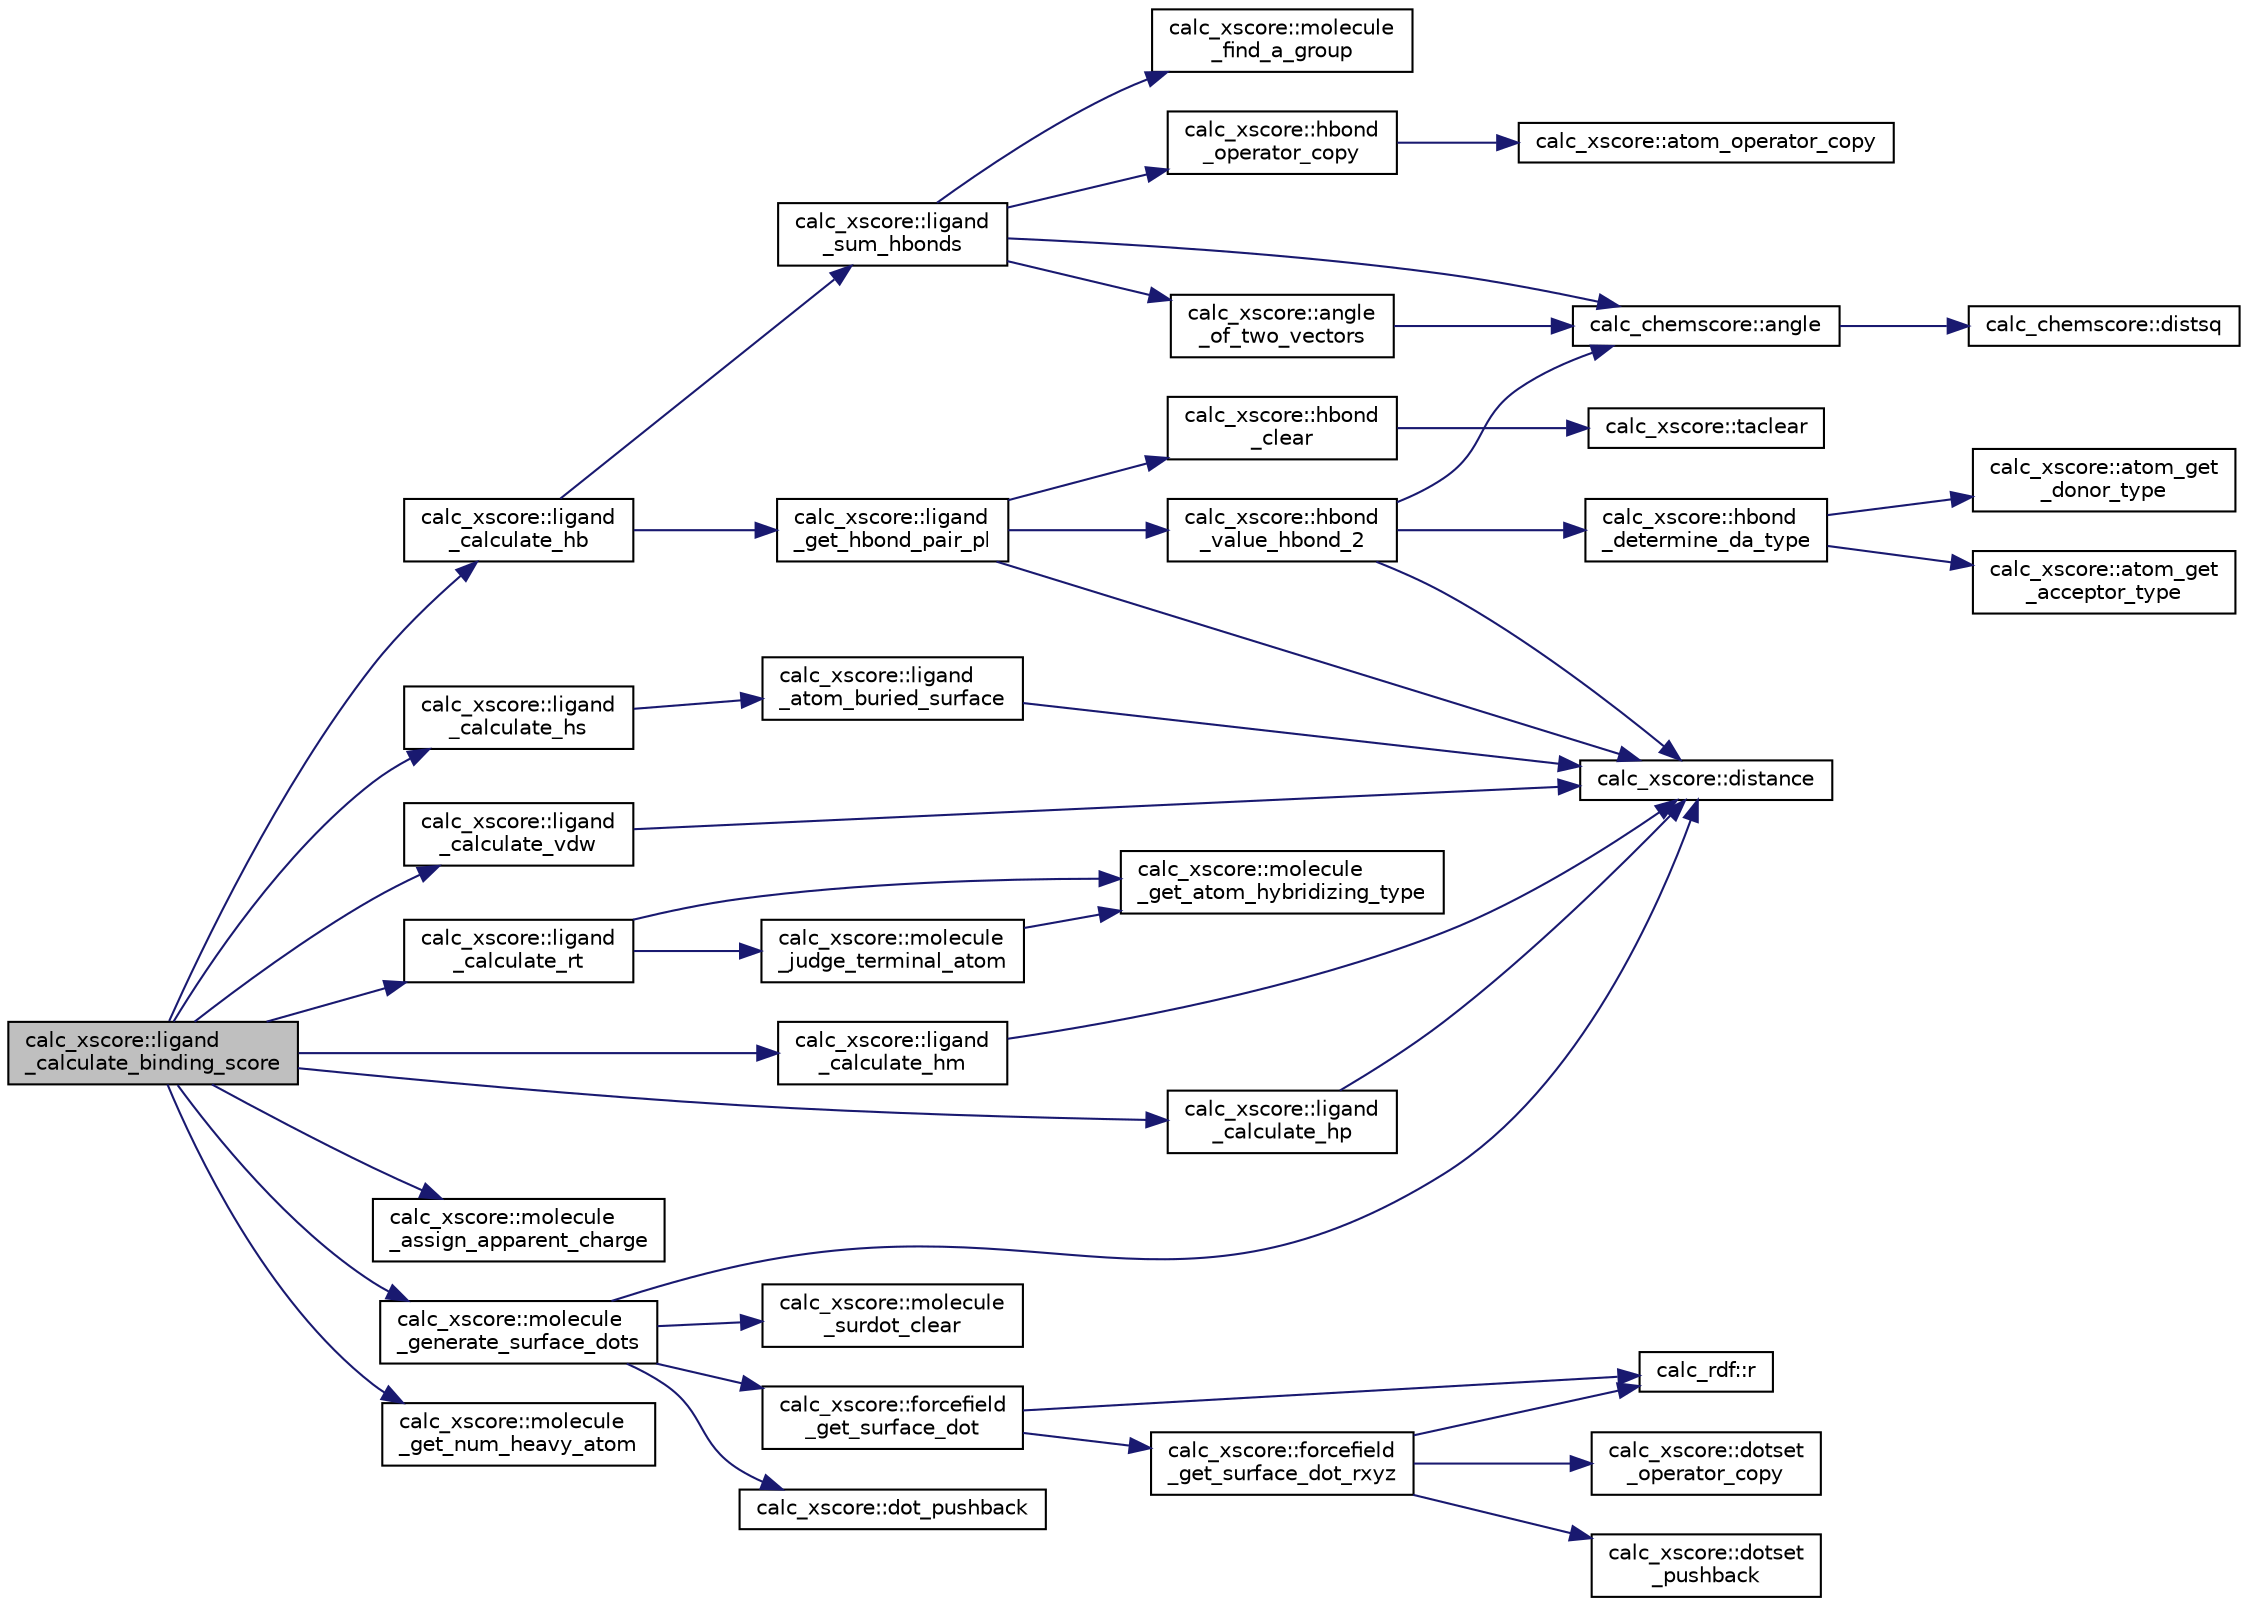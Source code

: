 digraph "calc_xscore::ligand_calculate_binding_score"
{
  edge [fontname="Helvetica",fontsize="10",labelfontname="Helvetica",labelfontsize="10"];
  node [fontname="Helvetica",fontsize="10",shape=record];
  rankdir="LR";
  Node1 [label="calc_xscore::ligand\l_calculate_binding_score",height=0.2,width=0.4,color="black", fillcolor="grey75", style="filled" fontcolor="black"];
  Node1 -> Node2 [color="midnightblue",fontsize="10",style="solid",fontname="Helvetica"];
  Node2 [label="calc_xscore::ligand\l_calculate_hb",height=0.2,width=0.4,color="black", fillcolor="white", style="filled",URL="$classcalc__xscore.html#aec79b7e53911e002ecaae12b252c93e0"];
  Node2 -> Node3 [color="midnightblue",fontsize="10",style="solid",fontname="Helvetica"];
  Node3 [label="calc_xscore::ligand\l_get_hbond_pair_pl",height=0.2,width=0.4,color="black", fillcolor="white", style="filled",URL="$classcalc__xscore.html#ae97596aac5895fa621029e53165c933a"];
  Node3 -> Node4 [color="midnightblue",fontsize="10",style="solid",fontname="Helvetica"];
  Node4 [label="calc_xscore::distance",height=0.2,width=0.4,color="black", fillcolor="white", style="filled",URL="$classcalc__xscore.html#a9549d00bc3dbc987d9161e831a433493"];
  Node3 -> Node5 [color="midnightblue",fontsize="10",style="solid",fontname="Helvetica"];
  Node5 [label="calc_xscore::hbond\l_clear",height=0.2,width=0.4,color="black", fillcolor="white", style="filled",URL="$classcalc__xscore.html#a3f6d53eca56b6cf55437a4430d3fa25f"];
  Node5 -> Node6 [color="midnightblue",fontsize="10",style="solid",fontname="Helvetica"];
  Node6 [label="calc_xscore::taclear",height=0.2,width=0.4,color="black", fillcolor="white", style="filled",URL="$classcalc__xscore.html#a81a2f67d0c792611c8f9f6b6f4e39ef6"];
  Node3 -> Node7 [color="midnightblue",fontsize="10",style="solid",fontname="Helvetica"];
  Node7 [label="calc_xscore::hbond\l_value_hbond_2",height=0.2,width=0.4,color="black", fillcolor="white", style="filled",URL="$classcalc__xscore.html#a0aa62d861bc4489fd6081e0680c156bb"];
  Node7 -> Node8 [color="midnightblue",fontsize="10",style="solid",fontname="Helvetica"];
  Node8 [label="calc_chemscore::angle",height=0.2,width=0.4,color="black", fillcolor="white", style="filled",URL="$classcalc__chemscore.html#a8af51a917f080c281be0bce50c1e6d76"];
  Node8 -> Node9 [color="midnightblue",fontsize="10",style="solid",fontname="Helvetica"];
  Node9 [label="calc_chemscore::distsq",height=0.2,width=0.4,color="black", fillcolor="white", style="filled",URL="$classcalc__chemscore.html#a0538eec23e42416be4896f6501beec20"];
  Node7 -> Node4 [color="midnightblue",fontsize="10",style="solid",fontname="Helvetica"];
  Node7 -> Node10 [color="midnightblue",fontsize="10",style="solid",fontname="Helvetica"];
  Node10 [label="calc_xscore::hbond\l_determine_da_type",height=0.2,width=0.4,color="black", fillcolor="white", style="filled",URL="$classcalc__xscore.html#a33b3bcfd977e5d66722bbfa063081162"];
  Node10 -> Node11 [color="midnightblue",fontsize="10",style="solid",fontname="Helvetica"];
  Node11 [label="calc_xscore::atom_get\l_acceptor_type",height=0.2,width=0.4,color="black", fillcolor="white", style="filled",URL="$classcalc__xscore.html#ae4cd9edeba662e37372e473f30c51f84"];
  Node10 -> Node12 [color="midnightblue",fontsize="10",style="solid",fontname="Helvetica"];
  Node12 [label="calc_xscore::atom_get\l_donor_type",height=0.2,width=0.4,color="black", fillcolor="white", style="filled",URL="$classcalc__xscore.html#a0b94ce79878b2a744552e7b49e404318"];
  Node2 -> Node13 [color="midnightblue",fontsize="10",style="solid",fontname="Helvetica"];
  Node13 [label="calc_xscore::ligand\l_sum_hbonds",height=0.2,width=0.4,color="black", fillcolor="white", style="filled",URL="$classcalc__xscore.html#aea7c036990db363fca0024d160a853bd"];
  Node13 -> Node14 [color="midnightblue",fontsize="10",style="solid",fontname="Helvetica"];
  Node14 [label="calc_xscore::hbond\l_operator_copy",height=0.2,width=0.4,color="black", fillcolor="white", style="filled",URL="$classcalc__xscore.html#a023c3ce3e347ae0ab1c7474e9dd42baa"];
  Node14 -> Node15 [color="midnightblue",fontsize="10",style="solid",fontname="Helvetica"];
  Node15 [label="calc_xscore::atom_operator_copy",height=0.2,width=0.4,color="black", fillcolor="white", style="filled",URL="$classcalc__xscore.html#a9dd11ed74f3ca590352e15c4e0681b37"];
  Node13 -> Node8 [color="midnightblue",fontsize="10",style="solid",fontname="Helvetica"];
  Node13 -> Node16 [color="midnightblue",fontsize="10",style="solid",fontname="Helvetica"];
  Node16 [label="calc_xscore::angle\l_of_two_vectors",height=0.2,width=0.4,color="black", fillcolor="white", style="filled",URL="$classcalc__xscore.html#a6387f872b04fb852070672f3ed284fd1"];
  Node16 -> Node8 [color="midnightblue",fontsize="10",style="solid",fontname="Helvetica"];
  Node13 -> Node17 [color="midnightblue",fontsize="10",style="solid",fontname="Helvetica"];
  Node17 [label="calc_xscore::molecule\l_find_a_group",height=0.2,width=0.4,color="black", fillcolor="white", style="filled",URL="$classcalc__xscore.html#a0e8b595cde8ab84134ff6d5bf40ca6d6"];
  Node1 -> Node18 [color="midnightblue",fontsize="10",style="solid",fontname="Helvetica"];
  Node18 [label="calc_xscore::ligand\l_calculate_hm",height=0.2,width=0.4,color="black", fillcolor="white", style="filled",URL="$classcalc__xscore.html#a93a92dba0cb176faabb5c14f887ab2c9"];
  Node18 -> Node4 [color="midnightblue",fontsize="10",style="solid",fontname="Helvetica"];
  Node1 -> Node19 [color="midnightblue",fontsize="10",style="solid",fontname="Helvetica"];
  Node19 [label="calc_xscore::ligand\l_calculate_hp",height=0.2,width=0.4,color="black", fillcolor="white", style="filled",URL="$classcalc__xscore.html#a55700e2483d6a735ce980eeedc8b86f4"];
  Node19 -> Node4 [color="midnightblue",fontsize="10",style="solid",fontname="Helvetica"];
  Node1 -> Node20 [color="midnightblue",fontsize="10",style="solid",fontname="Helvetica"];
  Node20 [label="calc_xscore::ligand\l_calculate_hs",height=0.2,width=0.4,color="black", fillcolor="white", style="filled",URL="$classcalc__xscore.html#aff087fd515634edbf8fcd35caca1593a"];
  Node20 -> Node21 [color="midnightblue",fontsize="10",style="solid",fontname="Helvetica"];
  Node21 [label="calc_xscore::ligand\l_atom_buried_surface",height=0.2,width=0.4,color="black", fillcolor="white", style="filled",URL="$classcalc__xscore.html#a74e877e2e455f77a9d0fcf7c093d7dfe"];
  Node21 -> Node4 [color="midnightblue",fontsize="10",style="solid",fontname="Helvetica"];
  Node1 -> Node22 [color="midnightblue",fontsize="10",style="solid",fontname="Helvetica"];
  Node22 [label="calc_xscore::ligand\l_calculate_rt",height=0.2,width=0.4,color="black", fillcolor="white", style="filled",URL="$classcalc__xscore.html#ae90bcd78537c184a3f1470f60b04fb1f"];
  Node22 -> Node23 [color="midnightblue",fontsize="10",style="solid",fontname="Helvetica"];
  Node23 [label="calc_xscore::molecule\l_get_atom_hybridizing_type",height=0.2,width=0.4,color="black", fillcolor="white", style="filled",URL="$classcalc__xscore.html#a2519395561372b91576ddc91f217ea0a"];
  Node22 -> Node24 [color="midnightblue",fontsize="10",style="solid",fontname="Helvetica"];
  Node24 [label="calc_xscore::molecule\l_judge_terminal_atom",height=0.2,width=0.4,color="black", fillcolor="white", style="filled",URL="$classcalc__xscore.html#afcdd1c67bf78c0192ffdc8326f826f41"];
  Node24 -> Node23 [color="midnightblue",fontsize="10",style="solid",fontname="Helvetica"];
  Node1 -> Node25 [color="midnightblue",fontsize="10",style="solid",fontname="Helvetica"];
  Node25 [label="calc_xscore::ligand\l_calculate_vdw",height=0.2,width=0.4,color="black", fillcolor="white", style="filled",URL="$classcalc__xscore.html#a3ce2abd7feaec5ed7c7c15f3ed6dc38b"];
  Node25 -> Node4 [color="midnightblue",fontsize="10",style="solid",fontname="Helvetica"];
  Node1 -> Node26 [color="midnightblue",fontsize="10",style="solid",fontname="Helvetica"];
  Node26 [label="calc_xscore::molecule\l_assign_apparent_charge",height=0.2,width=0.4,color="black", fillcolor="white", style="filled",URL="$classcalc__xscore.html#aa8f748ccf69b93328b39caa8d0f49e1a"];
  Node1 -> Node27 [color="midnightblue",fontsize="10",style="solid",fontname="Helvetica"];
  Node27 [label="calc_xscore::molecule\l_generate_surface_dots",height=0.2,width=0.4,color="black", fillcolor="white", style="filled",URL="$classcalc__xscore.html#a3a384f1b62ccb01b1b379a50deeaff5b"];
  Node27 -> Node28 [color="midnightblue",fontsize="10",style="solid",fontname="Helvetica"];
  Node28 [label="calc_xscore::molecule\l_surdot_clear",height=0.2,width=0.4,color="black", fillcolor="white", style="filled",URL="$classcalc__xscore.html#a8cd8633f01640ca14a97332ae11d0f5c"];
  Node27 -> Node4 [color="midnightblue",fontsize="10",style="solid",fontname="Helvetica"];
  Node27 -> Node29 [color="midnightblue",fontsize="10",style="solid",fontname="Helvetica"];
  Node29 [label="calc_xscore::forcefield\l_get_surface_dot",height=0.2,width=0.4,color="black", fillcolor="white", style="filled",URL="$classcalc__xscore.html#a322d4b17c21b217bff596c3bb2d713f3"];
  Node29 -> Node30 [color="midnightblue",fontsize="10",style="solid",fontname="Helvetica"];
  Node30 [label="calc_xscore::forcefield\l_get_surface_dot_rxyz",height=0.2,width=0.4,color="black", fillcolor="white", style="filled",URL="$classcalc__xscore.html#ae51c7abd02ba40925ad1b60e0d62b5e7"];
  Node30 -> Node31 [color="midnightblue",fontsize="10",style="solid",fontname="Helvetica"];
  Node31 [label="calc_xscore::dotset\l_operator_copy",height=0.2,width=0.4,color="black", fillcolor="white", style="filled",URL="$classcalc__xscore.html#ac3a6fbebe87d029f8f2dfdf7b0a891c0"];
  Node30 -> Node32 [color="midnightblue",fontsize="10",style="solid",fontname="Helvetica"];
  Node32 [label="calc_xscore::dotset\l_pushback",height=0.2,width=0.4,color="black", fillcolor="white", style="filled",URL="$classcalc__xscore.html#aca410ef49cd2083ee6b275554e14603a"];
  Node30 -> Node33 [color="midnightblue",fontsize="10",style="solid",fontname="Helvetica"];
  Node33 [label="calc_rdf::r",height=0.2,width=0.4,color="black", fillcolor="white", style="filled",URL="$classcalc__rdf.html#a203d29eb42a922de8786e02bef09868a"];
  Node29 -> Node33 [color="midnightblue",fontsize="10",style="solid",fontname="Helvetica"];
  Node27 -> Node34 [color="midnightblue",fontsize="10",style="solid",fontname="Helvetica"];
  Node34 [label="calc_xscore::dot_pushback",height=0.2,width=0.4,color="black", fillcolor="white", style="filled",URL="$classcalc__xscore.html#a091a7117aab99817ab1a08fe331228b2"];
  Node1 -> Node35 [color="midnightblue",fontsize="10",style="solid",fontname="Helvetica"];
  Node35 [label="calc_xscore::molecule\l_get_num_heavy_atom",height=0.2,width=0.4,color="black", fillcolor="white", style="filled",URL="$classcalc__xscore.html#aeb1eda7dbfa9a1b8e1a81060a5ee02b7"];
}
